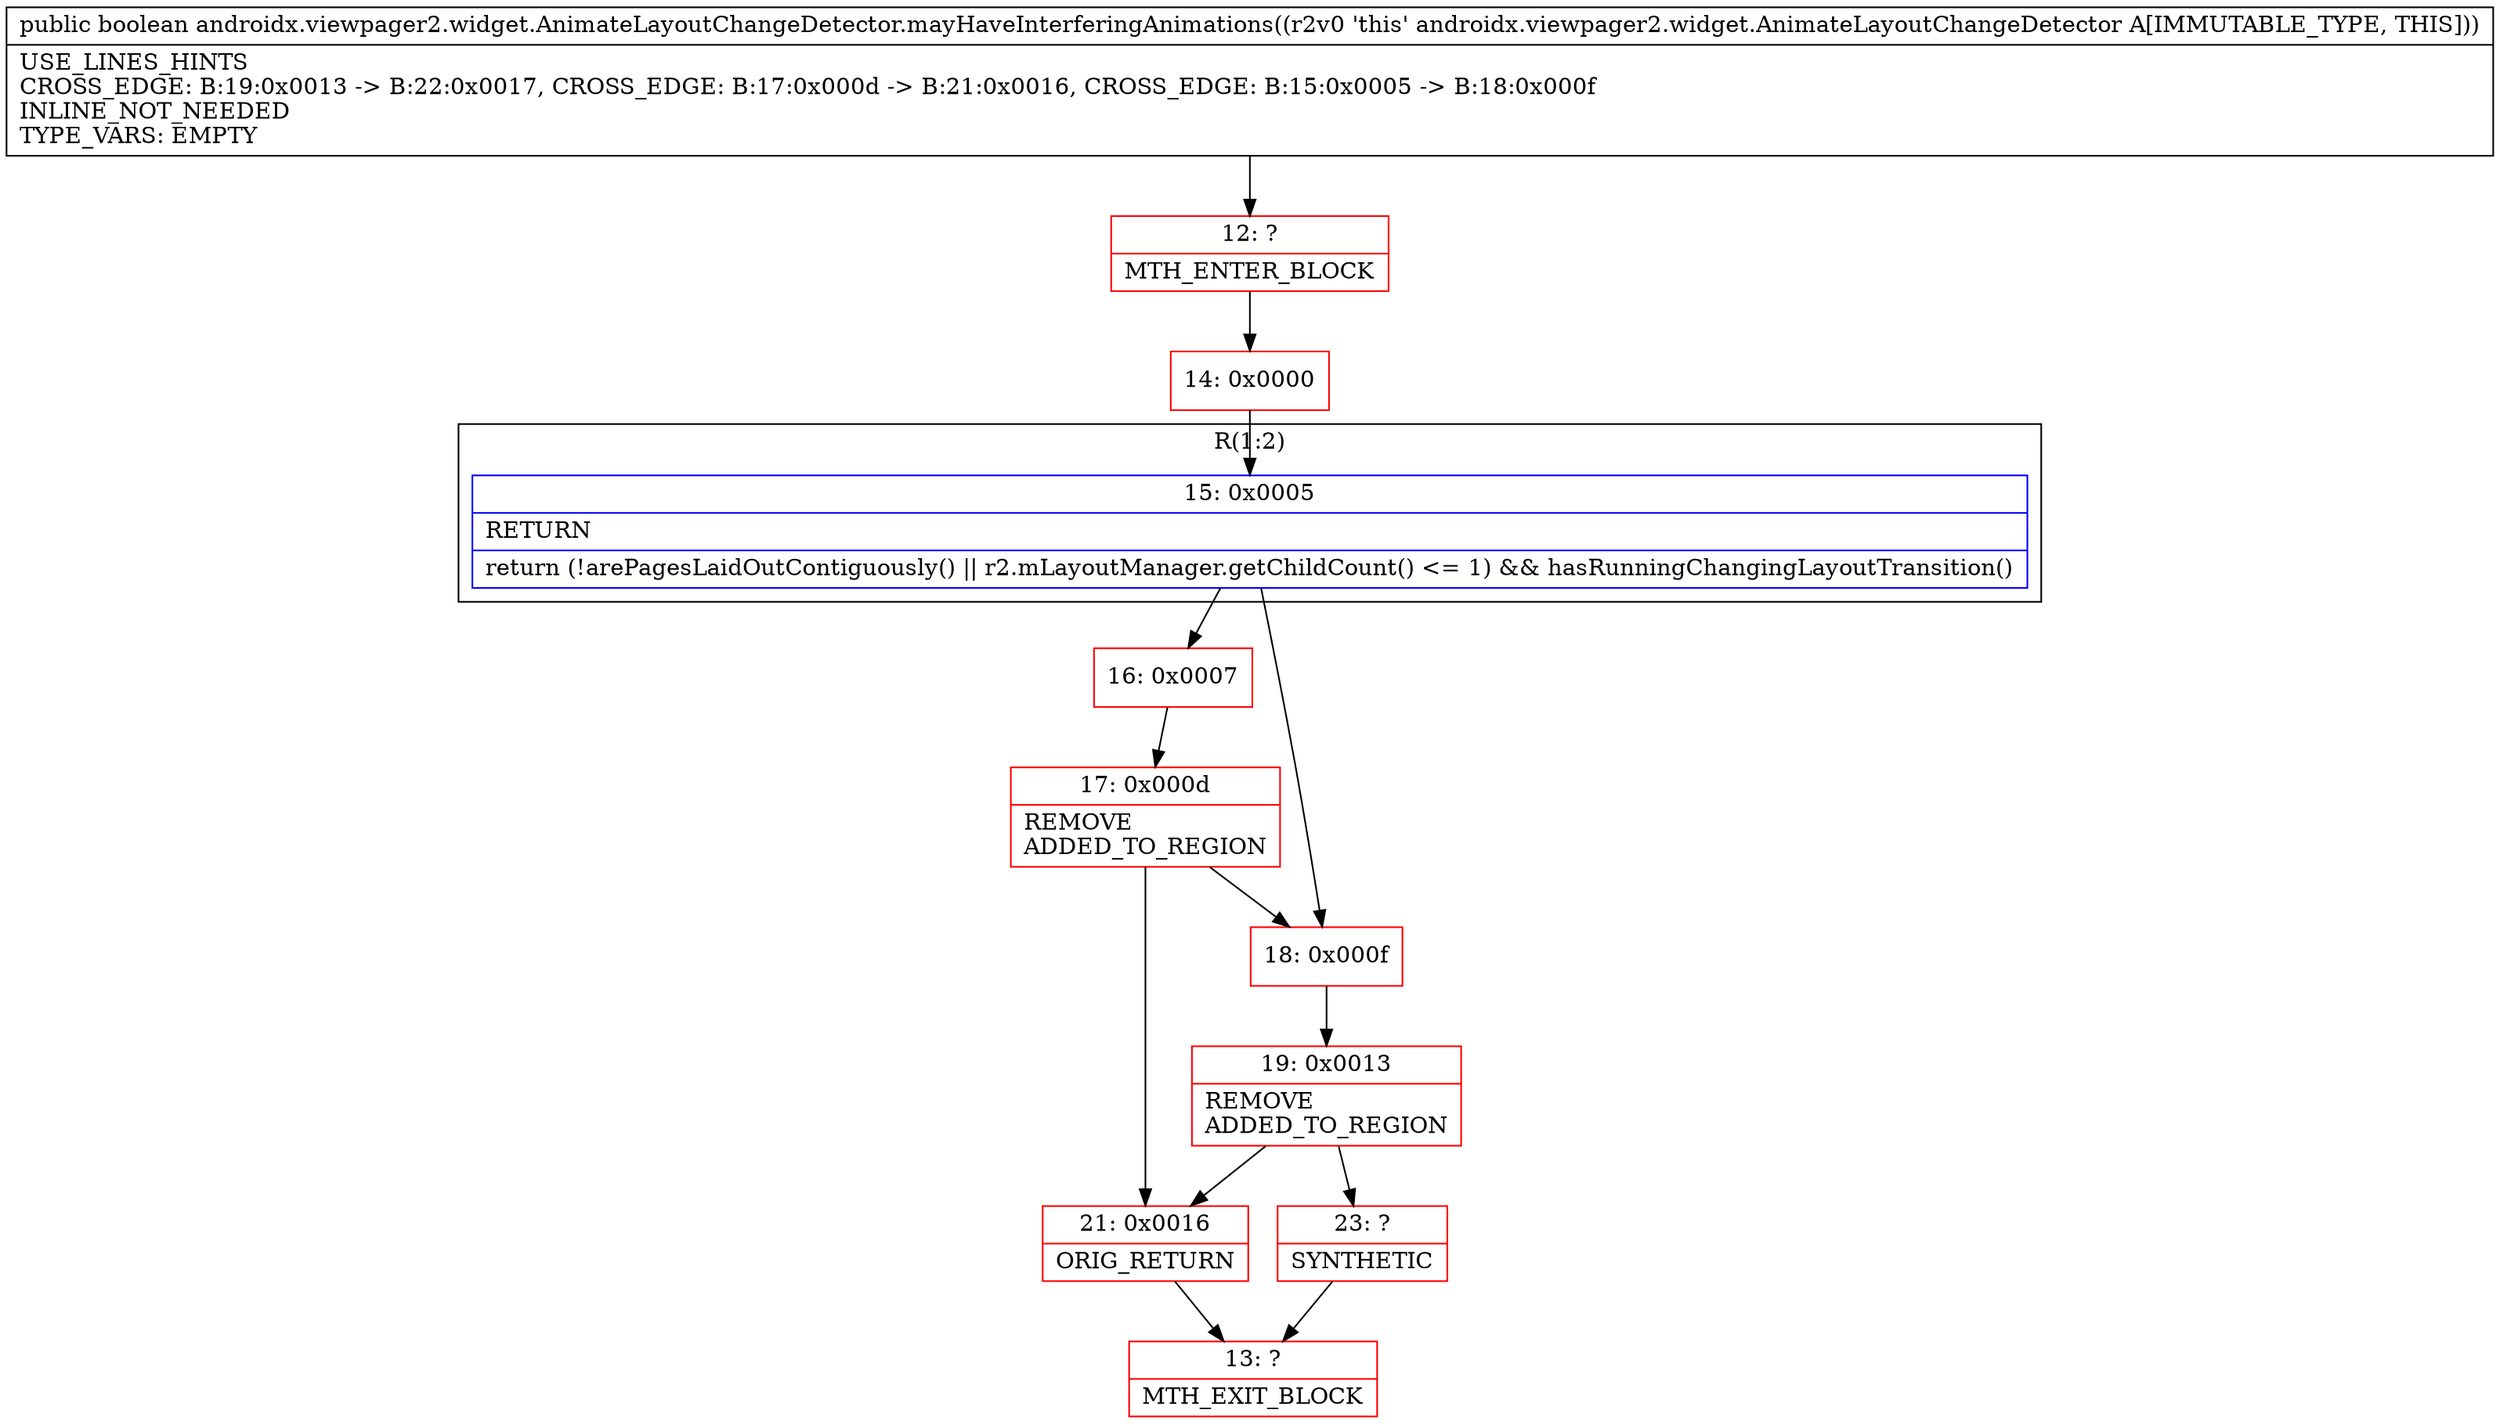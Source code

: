 digraph "CFG forandroidx.viewpager2.widget.AnimateLayoutChangeDetector.mayHaveInterferingAnimations()Z" {
subgraph cluster_Region_737200862 {
label = "R(1:2)";
node [shape=record,color=blue];
Node_15 [shape=record,label="{15\:\ 0x0005|RETURN\l|return (!arePagesLaidOutContiguously() \|\| r2.mLayoutManager.getChildCount() \<= 1) && hasRunningChangingLayoutTransition()\l}"];
}
Node_12 [shape=record,color=red,label="{12\:\ ?|MTH_ENTER_BLOCK\l}"];
Node_14 [shape=record,color=red,label="{14\:\ 0x0000}"];
Node_16 [shape=record,color=red,label="{16\:\ 0x0007}"];
Node_17 [shape=record,color=red,label="{17\:\ 0x000d|REMOVE\lADDED_TO_REGION\l}"];
Node_21 [shape=record,color=red,label="{21\:\ 0x0016|ORIG_RETURN\l}"];
Node_13 [shape=record,color=red,label="{13\:\ ?|MTH_EXIT_BLOCK\l}"];
Node_18 [shape=record,color=red,label="{18\:\ 0x000f}"];
Node_19 [shape=record,color=red,label="{19\:\ 0x0013|REMOVE\lADDED_TO_REGION\l}"];
Node_23 [shape=record,color=red,label="{23\:\ ?|SYNTHETIC\l}"];
MethodNode[shape=record,label="{public boolean androidx.viewpager2.widget.AnimateLayoutChangeDetector.mayHaveInterferingAnimations((r2v0 'this' androidx.viewpager2.widget.AnimateLayoutChangeDetector A[IMMUTABLE_TYPE, THIS]))  | USE_LINES_HINTS\lCROSS_EDGE: B:19:0x0013 \-\> B:22:0x0017, CROSS_EDGE: B:17:0x000d \-\> B:21:0x0016, CROSS_EDGE: B:15:0x0005 \-\> B:18:0x000f\lINLINE_NOT_NEEDED\lTYPE_VARS: EMPTY\l}"];
MethodNode -> Node_12;Node_15 -> Node_16;
Node_15 -> Node_18;
Node_12 -> Node_14;
Node_14 -> Node_15;
Node_16 -> Node_17;
Node_17 -> Node_18;
Node_17 -> Node_21;
Node_21 -> Node_13;
Node_18 -> Node_19;
Node_19 -> Node_21;
Node_19 -> Node_23;
Node_23 -> Node_13;
}

